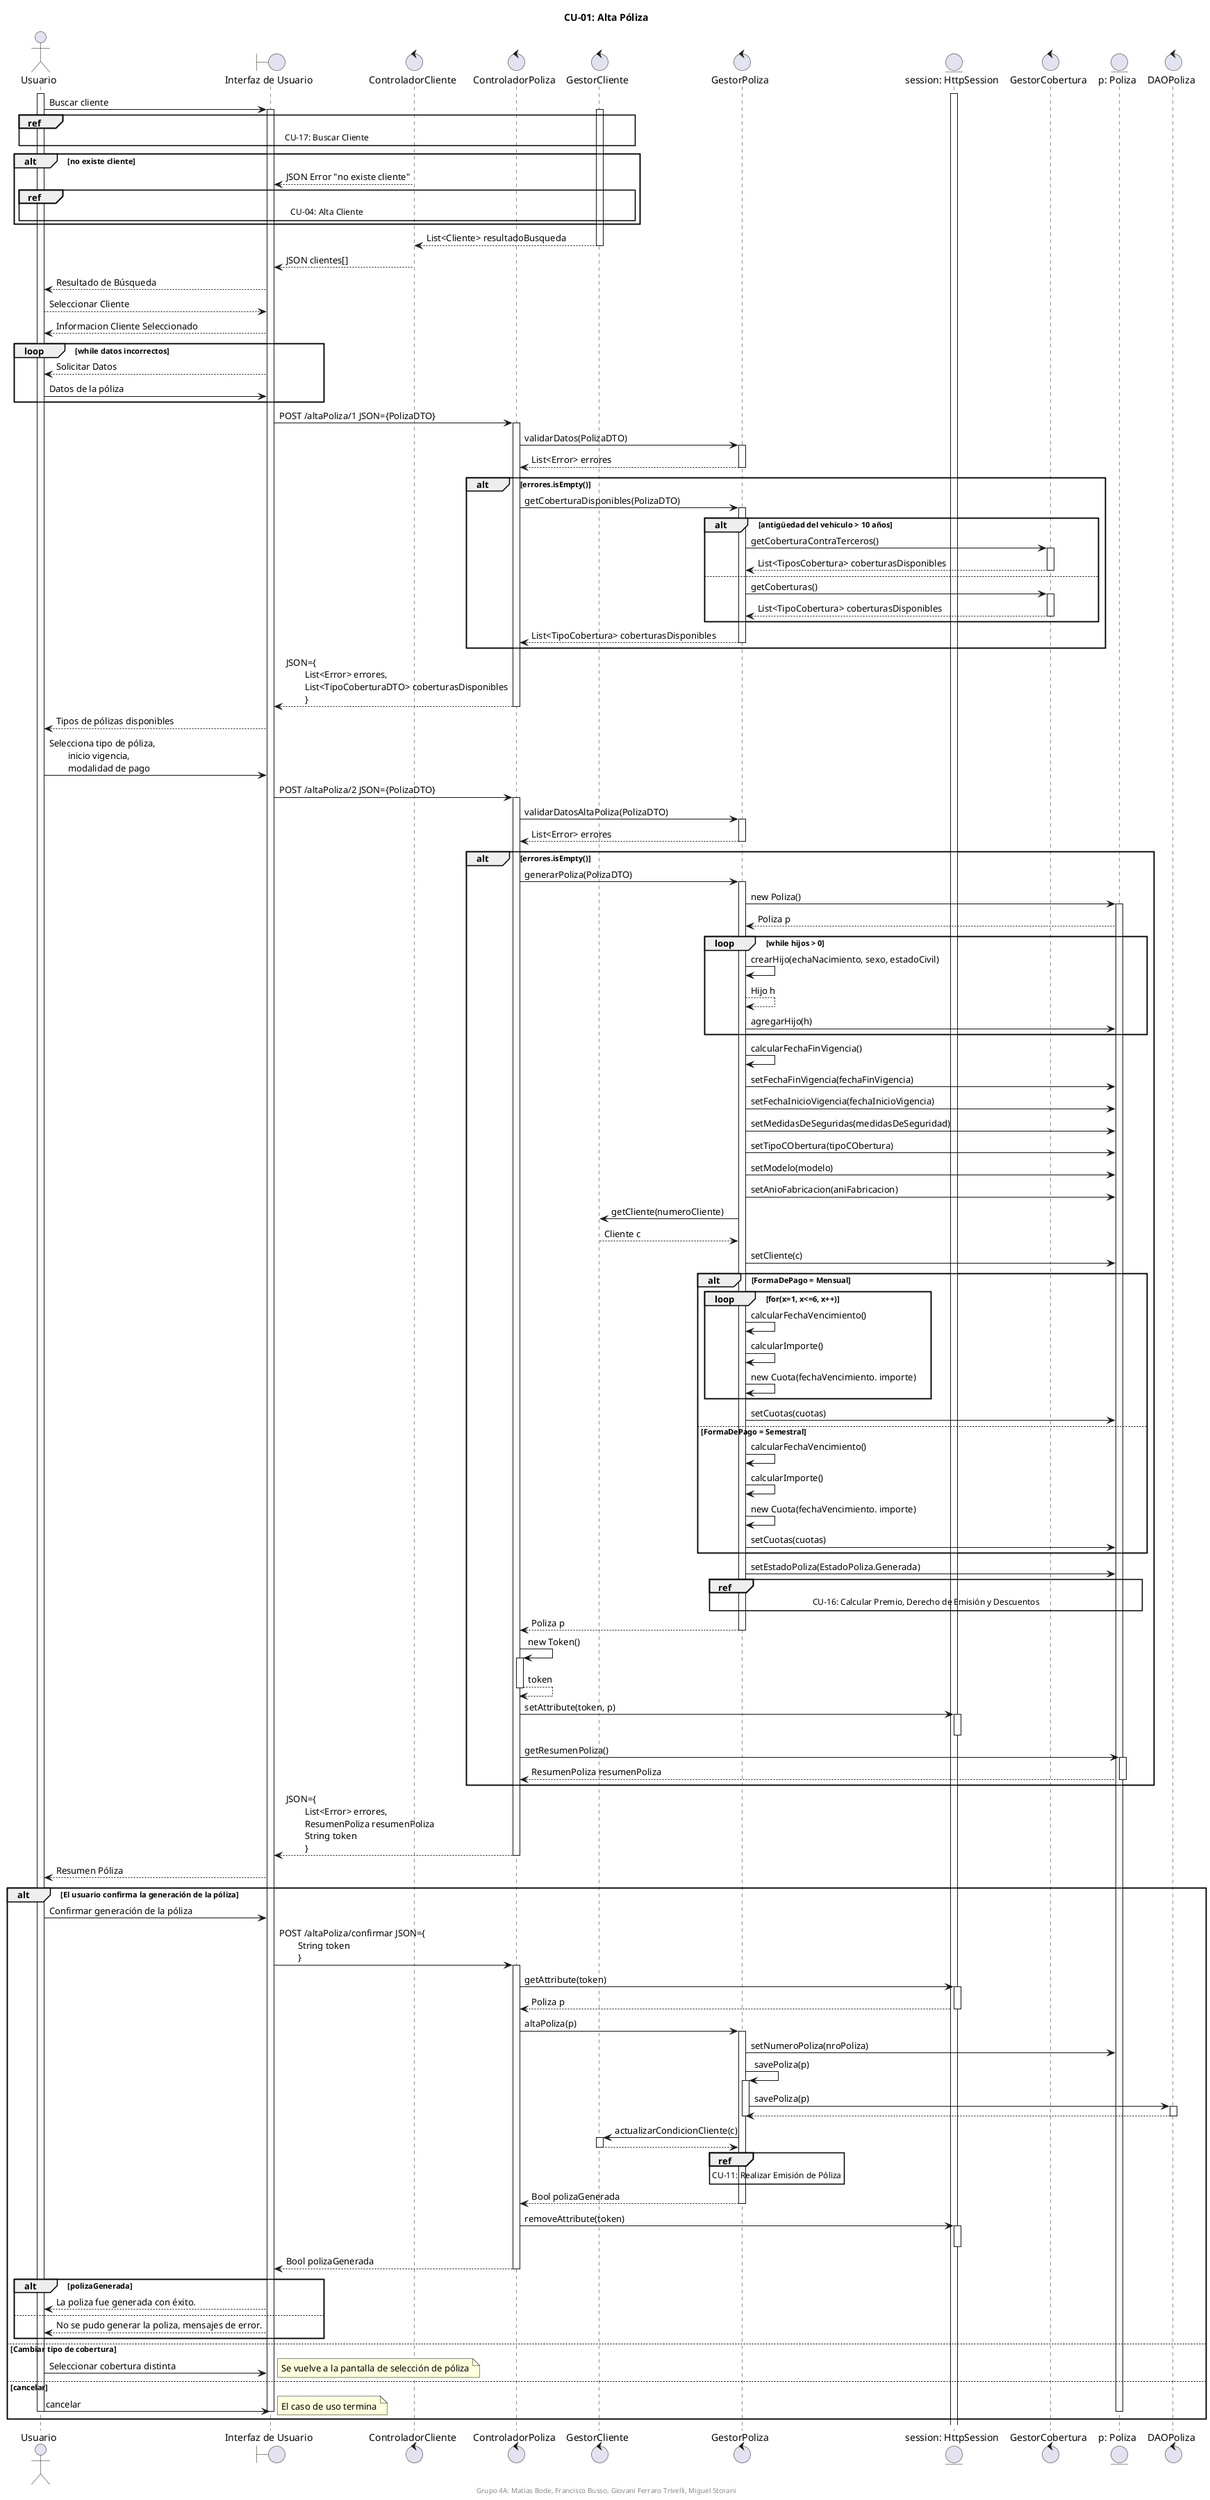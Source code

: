 @startuml

title CU-01: Alta Póliza
center footer Grupo 4A: Matías Bode, Francisco Busso, Giovani Ferraro Trivelli, Miguel Storani

actor Usuario
boundary "Interfaz de Usuario" as GUI
control ControladorCliente as CC
control ControladorPoliza as CP


Control GestorCliente as GC
Control GestorPoliza as GP
entity "session: HttpSession" as session
control GestorCobertura as GCobertura
entity "p: Poliza" as Poliza
Control DAOPoliza as DP


activate Usuario
activate session

Usuario -> GUI: Buscar cliente
activate GUI


ref over CC, GC, GUI, Usuario
    CU-17: Buscar Cliente
end ref

activate GC

alt no existe cliente
    GUI <-- CC : JSON Error "no existe cliente"
    ref over Usuario, GC
        CU-04: Alta Cliente
    end ref
end alt


CC <-- GC : List<Cliente> resultadoBusqueda
deactivate GC
GUI <-- CC : JSON clientes[]
deactivate CC
Usuario <-- GUI : Resultado de Búsqueda

Usuario --> GUI : Seleccionar Cliente
GUI --> Usuario : Informacion Cliente Seleccionado

loop while datos incorrectos
    Usuario <-- GUI : Solicitar Datos
    Usuario -> GUI : Datos de la póliza
end loop

GUI -> CP : POST /altaPoliza/1 JSON={PolizaDTO}
activate CP
CP -> GP : validarDatos(PolizaDTO)
activate GP
GP --> CP : List<Error> errores
deactivate GP
alt errores.isEmpty()
    CP -> GP : getCoberturaDisponibles(PolizaDTO)
    activate GP
    alt antigüedad del vehiculo > 10 años
        GP -> GCobertura : getCoberturaContraTerceros()
        activate GCobertura
        GCobertura --> GP : List<TiposCobertura> coberturasDisponibles
        deactivate GCobertura
    else
        GP -> GCobertura : getCoberturas()
        activate GCobertura
        GCobertura --> GP : List<TipoCobertura> coberturasDisponibles
        deactivate GCobertura
    end alt
    GP --> CP : List<TipoCobertura> coberturasDisponibles
    deactivate GP
end alt

CP -->GUI : JSON={\n\tList<Error> errores,\n\tList<TipoCoberturaDTO> coberturasDisponibles\n\t}
deactivate CP

GUI --> Usuario : Tipos de pólizas disponibles
Usuario -> GUI : Selecciona tipo de póliza,\n\tinicio vigencia,\n\tmodalidad de pago

GUI -> CP : POST /altaPoliza/2 JSON={PolizaDTO}
activate CP
CP -> GP : validarDatosAltaPoliza(PolizaDTO)
activate GP
GP --> CP : List<Error> errores
deactivate GP
alt errores.isEmpty()
    CP -> GP : generarPoliza(PolizaDTO)
        activate GP
        GP -> "Poliza p" as Poliza : new Poliza()
        activate Poliza
        GP <-- Poliza : Poliza p

        loop while hijos > 0
            GP -> GP : crearHijo(echaNacimiento, sexo, estadoCivil)
            GP --> GP : Hijo h
            GP -> Poliza : agregarHijo(h)
        end
        GP -> GP : calcularFechaFinVigencia()
        GP -> Poliza: setFechaFinVigencia(fechaFinVigencia)
        GP -> Poliza: setFechaInicioVigencia(fechaInicioVigencia)
        GP -> Poliza: setMedidasDeSeguridas(medidasDeSeguridad)
        GP -> Poliza: setTipoCObertura(tipoCObertura)
        GP -> Poliza: setModelo(modelo)
        GP -> Poliza: setAnioFabricacion(aniFabricacion)


        GP -> GC : getCliente(numeroCliente)
        GC --> GP : Cliente c
        GP -> Poliza : setCliente(c)

        alt FormaDePago = Mensual
            loop for(x=1, x<=6, x++)
                GP -> GP : calcularFechaVencimiento()
                GP -> GP : calcularImporte()
                GP -> GP : new Cuota(fechaVencimiento. importe)
            end loop
            GP -> Poliza : setCuotas(cuotas)
        else FormaDePago = Semestral
            GP -> GP : calcularFechaVencimiento()
            GP -> GP : calcularImporte()
            GP -> GP : new Cuota(fechaVencimiento. importe)
            GP -> Poliza : setCuotas(cuotas)
        end alt

        GP -> Poliza : setEstadoPoliza(EstadoPoliza.Generada)
        
        ref over GP, Poliza
            CU-16: Calcular Premio, Derecho de Emisión y Descuentos
        end ref
    GP --> CP : Poliza p
    deactivate GP
    CP -> CP : new Token()
    activate CP
    CP --> CP : token
    deactivate CP
    CP -> session : setAttribute(token, p)
    activate session
    deactivate session
    CP -> Poliza : getResumenPoliza()
    activate Poliza
    Poliza --> CP : ResumenPoliza resumenPoliza
    deactivate Poliza
    deactivate GP

end alt


CP -->GUI : JSON={\n\tList<Error> errores,\n\tResumenPoliza resumenPoliza\n\tString token\n\t}
deactivate CP

Usuario <-- GUI : Resumen Póliza

alt El usuario confirma la generación de la póliza
    Usuario -> GUI : Confirmar generación de la póliza
    GUI -> CP : POST /altaPoliza/confirmar JSON={\n\tString token\n\t}
    activate CP

    CP -> session : getAttribute(token)
    activate session
    session --> CP : Poliza p 
    deactivate session

    CP -> GP : altaPoliza(p)
    activate GP
    GP -> Poliza : setNumeroPoliza(nroPoliza)

        
        GP -> GP : savePoliza(p)
        activate GP
        GP -> DP : savePoliza(p)
        activate DP
        DP --> GP
        deactivate DP
        deactivate GP
        
        GP -> GC : actualizarCondicionCliente(c)
        activate GC
        GP <-- GC
        deactivate GC
        
        ref over GP
            CU-11: Realizar Emisión de Póliza
        end ref
        GP --> CP :Bool polizaGenerada
        deactivate GP
        CP -> session : removeAttribute(token)
        activate session
        deactivate session
        CP -->GUI : Bool polizaGenerada
        deactivate CP
        alt polizaGenerada
            GUI -->Usuario :La poliza fue generada con éxito.
        else
            GUI --> Usuario :No se pudo generar la poliza, mensajes de error.
        end alt

else Cambiar tipo de cobertura
    Usuario -> GUI : Seleccionar cobertura distinta
    note right
        Se vuelve a la pantalla de selección de póliza
    end note
else cancelar
    Usuario -> GUI : cancelar
    note right
        El caso de uso termina
    end note
    deactivate Usuario
    deactivate GUI
    deactivate CC
    deactivate CP
    deactivate GC
    deactivate GP
    deactivate DP
    deactivate Poliza

end alt
    

@enduml
